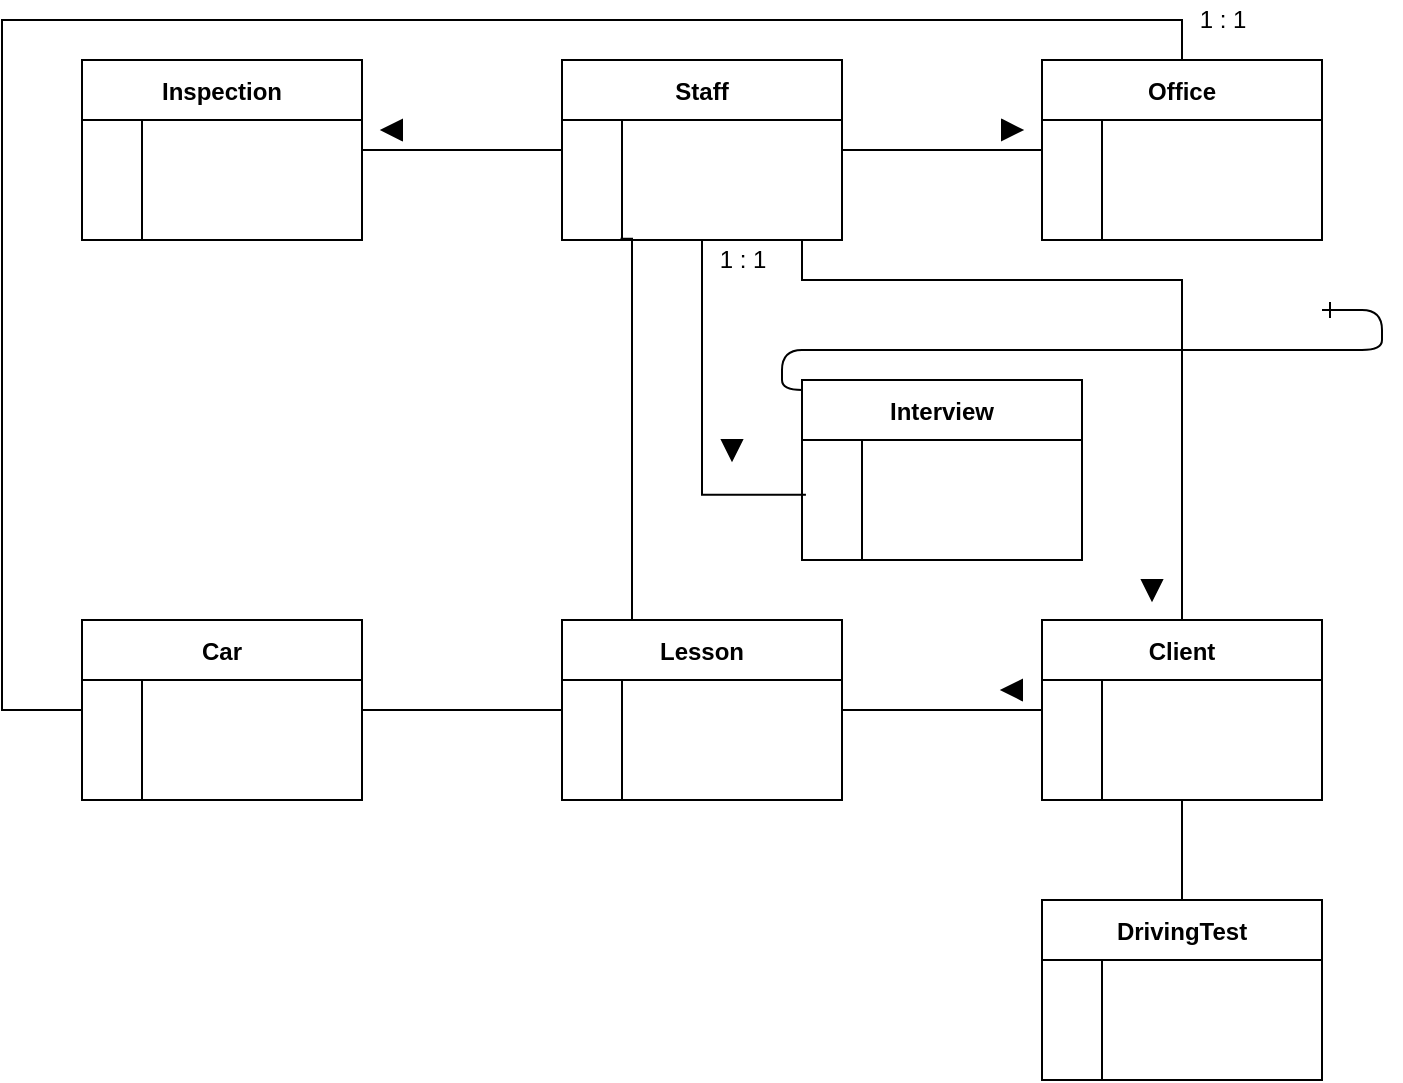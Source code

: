 <mxfile version="14.0.1" type="github">
  <diagram id="R2lEEEUBdFMjLlhIrx00" name="Page-1">
    <mxGraphModel dx="1038" dy="548" grid="1" gridSize="10" guides="1" tooltips="1" connect="1" arrows="1" fold="1" page="1" pageScale="1" pageWidth="850" pageHeight="1100" math="0" shadow="0" extFonts="Permanent Marker^https://fonts.googleapis.com/css?family=Permanent+Marker">
      <root>
        <mxCell id="0" />
        <mxCell id="1" parent="0" />
        <mxCell id="C-vyLk0tnHw3VtMMgP7b-12" value="" style="edgeStyle=entityRelationEdgeStyle;endArrow=ERzeroToMany;startArrow=ERone;endFill=1;startFill=0;" parent="1" target="C-vyLk0tnHw3VtMMgP7b-17" edge="1">
          <mxGeometry width="100" height="100" relative="1" as="geometry">
            <mxPoint x="700" y="165" as="sourcePoint" />
            <mxPoint x="460" y="205" as="targetPoint" />
          </mxGeometry>
        </mxCell>
        <mxCell id="95mtV3WKHOGAhBDc5iSU-59" style="edgeStyle=orthogonalEdgeStyle;rounded=0;orthogonalLoop=1;jettySize=auto;html=1;endArrow=none;endFill=0;" edge="1" parent="1" source="C-vyLk0tnHw3VtMMgP7b-23" target="95mtV3WKHOGAhBDc5iSU-9">
          <mxGeometry relative="1" as="geometry" />
        </mxCell>
        <mxCell id="C-vyLk0tnHw3VtMMgP7b-23" value="Inspection" style="shape=table;startSize=30;container=1;collapsible=1;childLayout=tableLayout;fixedRows=1;rowLines=0;fontStyle=1;align=center;resizeLast=1;" parent="1" vertex="1">
          <mxGeometry x="80" y="40" width="140" height="90" as="geometry" />
        </mxCell>
        <mxCell id="C-vyLk0tnHw3VtMMgP7b-27" value="" style="shape=partialRectangle;collapsible=0;dropTarget=0;pointerEvents=0;fillColor=none;points=[[0,0.5],[1,0.5]];portConstraint=eastwest;top=0;left=0;right=0;bottom=0;" parent="C-vyLk0tnHw3VtMMgP7b-23" vertex="1">
          <mxGeometry y="30" width="140" height="30" as="geometry" />
        </mxCell>
        <mxCell id="C-vyLk0tnHw3VtMMgP7b-28" value="" style="shape=partialRectangle;overflow=hidden;connectable=0;fillColor=none;top=0;left=0;bottom=0;right=0;" parent="C-vyLk0tnHw3VtMMgP7b-27" vertex="1">
          <mxGeometry width="30" height="30" as="geometry" />
        </mxCell>
        <mxCell id="C-vyLk0tnHw3VtMMgP7b-29" value="" style="shape=partialRectangle;overflow=hidden;connectable=0;fillColor=none;top=0;left=0;bottom=0;right=0;align=left;spacingLeft=6;" parent="C-vyLk0tnHw3VtMMgP7b-27" vertex="1">
          <mxGeometry x="30" width="110" height="30" as="geometry" />
        </mxCell>
        <mxCell id="C-vyLk0tnHw3VtMMgP7b-24" value="" style="shape=partialRectangle;collapsible=0;dropTarget=0;pointerEvents=0;fillColor=none;points=[[0,0.5],[1,0.5]];portConstraint=eastwest;top=0;left=0;right=0;bottom=1;" parent="C-vyLk0tnHw3VtMMgP7b-23" vertex="1">
          <mxGeometry y="60" width="140" height="30" as="geometry" />
        </mxCell>
        <mxCell id="C-vyLk0tnHw3VtMMgP7b-25" value="" style="shape=partialRectangle;overflow=hidden;connectable=0;fillColor=none;top=0;left=0;bottom=0;right=0;fontStyle=1;" parent="C-vyLk0tnHw3VtMMgP7b-24" vertex="1">
          <mxGeometry width="30" height="30" as="geometry" />
        </mxCell>
        <mxCell id="C-vyLk0tnHw3VtMMgP7b-26" value="" style="shape=partialRectangle;overflow=hidden;connectable=0;fillColor=none;top=0;left=0;bottom=0;right=0;align=left;spacingLeft=6;fontStyle=5;" parent="C-vyLk0tnHw3VtMMgP7b-24" vertex="1">
          <mxGeometry x="30" width="110" height="30" as="geometry" />
        </mxCell>
        <mxCell id="95mtV3WKHOGAhBDc5iSU-66" style="edgeStyle=orthogonalEdgeStyle;rounded=0;orthogonalLoop=1;jettySize=auto;html=1;entryX=0.014;entryY=-0.087;entryDx=0;entryDy=0;entryPerimeter=0;endArrow=none;endFill=0;" edge="1" parent="1" source="95mtV3WKHOGAhBDc5iSU-8" target="95mtV3WKHOGAhBDc5iSU-33">
          <mxGeometry relative="1" as="geometry" />
        </mxCell>
        <mxCell id="95mtV3WKHOGAhBDc5iSU-8" value="Staff" style="shape=table;startSize=30;container=1;collapsible=1;childLayout=tableLayout;fixedRows=1;rowLines=0;fontStyle=1;align=center;resizeLast=1;" vertex="1" parent="1">
          <mxGeometry x="320" y="40" width="140" height="90" as="geometry" />
        </mxCell>
        <mxCell id="95mtV3WKHOGAhBDc5iSU-9" value="" style="shape=partialRectangle;collapsible=0;dropTarget=0;pointerEvents=0;fillColor=none;points=[[0,0.5],[1,0.5]];portConstraint=eastwest;top=0;left=0;right=0;bottom=0;" vertex="1" parent="95mtV3WKHOGAhBDc5iSU-8">
          <mxGeometry y="30" width="140" height="30" as="geometry" />
        </mxCell>
        <mxCell id="95mtV3WKHOGAhBDc5iSU-10" value="" style="shape=partialRectangle;overflow=hidden;connectable=0;fillColor=none;top=0;left=0;bottom=0;right=0;" vertex="1" parent="95mtV3WKHOGAhBDc5iSU-9">
          <mxGeometry width="30" height="30" as="geometry" />
        </mxCell>
        <mxCell id="95mtV3WKHOGAhBDc5iSU-11" value="" style="shape=partialRectangle;overflow=hidden;connectable=0;fillColor=none;top=0;left=0;bottom=0;right=0;align=left;spacingLeft=6;" vertex="1" parent="95mtV3WKHOGAhBDc5iSU-9">
          <mxGeometry x="30" width="110" height="30" as="geometry" />
        </mxCell>
        <mxCell id="95mtV3WKHOGAhBDc5iSU-12" value="" style="shape=partialRectangle;collapsible=0;dropTarget=0;pointerEvents=0;fillColor=none;points=[[0,0.5],[1,0.5]];portConstraint=eastwest;top=0;left=0;right=0;bottom=1;" vertex="1" parent="95mtV3WKHOGAhBDc5iSU-8">
          <mxGeometry y="60" width="140" height="30" as="geometry" />
        </mxCell>
        <mxCell id="95mtV3WKHOGAhBDc5iSU-13" value="" style="shape=partialRectangle;overflow=hidden;connectable=0;fillColor=none;top=0;left=0;bottom=0;right=0;fontStyle=1;" vertex="1" parent="95mtV3WKHOGAhBDc5iSU-12">
          <mxGeometry width="30" height="30" as="geometry" />
        </mxCell>
        <mxCell id="95mtV3WKHOGAhBDc5iSU-14" value="" style="shape=partialRectangle;overflow=hidden;connectable=0;fillColor=none;top=0;left=0;bottom=0;right=0;align=left;spacingLeft=6;fontStyle=5;" vertex="1" parent="95mtV3WKHOGAhBDc5iSU-12">
          <mxGeometry x="30" width="110" height="30" as="geometry" />
        </mxCell>
        <mxCell id="95mtV3WKHOGAhBDc5iSU-57" style="edgeStyle=orthogonalEdgeStyle;rounded=0;orthogonalLoop=1;jettySize=auto;html=1;endArrow=none;endFill=0;" edge="1" parent="1" source="95mtV3WKHOGAhBDc5iSU-15" target="95mtV3WKHOGAhBDc5iSU-36">
          <mxGeometry relative="1" as="geometry">
            <mxPoint x="630" y="30" as="targetPoint" />
            <Array as="points">
              <mxPoint x="40" y="365" />
              <mxPoint x="40" y="20" />
              <mxPoint x="630" y="20" />
            </Array>
          </mxGeometry>
        </mxCell>
        <mxCell id="95mtV3WKHOGAhBDc5iSU-15" value="Car" style="shape=table;startSize=30;container=1;collapsible=1;childLayout=tableLayout;fixedRows=1;rowLines=0;fontStyle=1;align=center;resizeLast=1;" vertex="1" parent="1">
          <mxGeometry x="80" y="320" width="140" height="90" as="geometry" />
        </mxCell>
        <mxCell id="95mtV3WKHOGAhBDc5iSU-16" value="" style="shape=partialRectangle;collapsible=0;dropTarget=0;pointerEvents=0;fillColor=none;points=[[0,0.5],[1,0.5]];portConstraint=eastwest;top=0;left=0;right=0;bottom=0;" vertex="1" parent="95mtV3WKHOGAhBDc5iSU-15">
          <mxGeometry y="30" width="140" height="30" as="geometry" />
        </mxCell>
        <mxCell id="95mtV3WKHOGAhBDc5iSU-17" value="" style="shape=partialRectangle;overflow=hidden;connectable=0;fillColor=none;top=0;left=0;bottom=0;right=0;" vertex="1" parent="95mtV3WKHOGAhBDc5iSU-16">
          <mxGeometry width="30" height="30" as="geometry" />
        </mxCell>
        <mxCell id="95mtV3WKHOGAhBDc5iSU-18" value="" style="shape=partialRectangle;overflow=hidden;connectable=0;fillColor=none;top=0;left=0;bottom=0;right=0;align=left;spacingLeft=6;" vertex="1" parent="95mtV3WKHOGAhBDc5iSU-16">
          <mxGeometry x="30" width="110" height="30" as="geometry" />
        </mxCell>
        <mxCell id="95mtV3WKHOGAhBDc5iSU-19" value="" style="shape=partialRectangle;collapsible=0;dropTarget=0;pointerEvents=0;fillColor=none;points=[[0,0.5],[1,0.5]];portConstraint=eastwest;top=0;left=0;right=0;bottom=1;" vertex="1" parent="95mtV3WKHOGAhBDc5iSU-15">
          <mxGeometry y="60" width="140" height="30" as="geometry" />
        </mxCell>
        <mxCell id="95mtV3WKHOGAhBDc5iSU-20" value="" style="shape=partialRectangle;overflow=hidden;connectable=0;fillColor=none;top=0;left=0;bottom=0;right=0;fontStyle=1;" vertex="1" parent="95mtV3WKHOGAhBDc5iSU-19">
          <mxGeometry width="30" height="30" as="geometry" />
        </mxCell>
        <mxCell id="95mtV3WKHOGAhBDc5iSU-21" value="" style="shape=partialRectangle;overflow=hidden;connectable=0;fillColor=none;top=0;left=0;bottom=0;right=0;align=left;spacingLeft=6;fontStyle=5;" vertex="1" parent="95mtV3WKHOGAhBDc5iSU-19">
          <mxGeometry x="30" width="110" height="30" as="geometry" />
        </mxCell>
        <mxCell id="95mtV3WKHOGAhBDc5iSU-67" style="edgeStyle=orthogonalEdgeStyle;rounded=0;orthogonalLoop=1;jettySize=auto;html=1;exitX=0.25;exitY=0;exitDx=0;exitDy=0;entryX=0.209;entryY=0.98;entryDx=0;entryDy=0;entryPerimeter=0;endArrow=none;endFill=0;" edge="1" parent="1" source="95mtV3WKHOGAhBDc5iSU-22" target="95mtV3WKHOGAhBDc5iSU-12">
          <mxGeometry relative="1" as="geometry">
            <Array as="points">
              <mxPoint x="355" y="129" />
            </Array>
          </mxGeometry>
        </mxCell>
        <mxCell id="95mtV3WKHOGAhBDc5iSU-22" value="Lesson" style="shape=table;startSize=30;container=1;collapsible=1;childLayout=tableLayout;fixedRows=1;rowLines=0;fontStyle=1;align=center;resizeLast=1;" vertex="1" parent="1">
          <mxGeometry x="320" y="320" width="140" height="90" as="geometry" />
        </mxCell>
        <mxCell id="95mtV3WKHOGAhBDc5iSU-23" value="" style="shape=partialRectangle;collapsible=0;dropTarget=0;pointerEvents=0;fillColor=none;points=[[0,0.5],[1,0.5]];portConstraint=eastwest;top=0;left=0;right=0;bottom=0;" vertex="1" parent="95mtV3WKHOGAhBDc5iSU-22">
          <mxGeometry y="30" width="140" height="30" as="geometry" />
        </mxCell>
        <mxCell id="95mtV3WKHOGAhBDc5iSU-24" value="" style="shape=partialRectangle;overflow=hidden;connectable=0;fillColor=none;top=0;left=0;bottom=0;right=0;" vertex="1" parent="95mtV3WKHOGAhBDc5iSU-23">
          <mxGeometry width="30" height="30" as="geometry" />
        </mxCell>
        <mxCell id="95mtV3WKHOGAhBDc5iSU-25" value="" style="shape=partialRectangle;overflow=hidden;connectable=0;fillColor=none;top=0;left=0;bottom=0;right=0;align=left;spacingLeft=6;" vertex="1" parent="95mtV3WKHOGAhBDc5iSU-23">
          <mxGeometry x="30" width="110" height="30" as="geometry" />
        </mxCell>
        <mxCell id="95mtV3WKHOGAhBDc5iSU-26" value="" style="shape=partialRectangle;collapsible=0;dropTarget=0;pointerEvents=0;fillColor=none;points=[[0,0.5],[1,0.5]];portConstraint=eastwest;top=0;left=0;right=0;bottom=1;" vertex="1" parent="95mtV3WKHOGAhBDc5iSU-22">
          <mxGeometry y="60" width="140" height="30" as="geometry" />
        </mxCell>
        <mxCell id="95mtV3WKHOGAhBDc5iSU-27" value="" style="shape=partialRectangle;overflow=hidden;connectable=0;fillColor=none;top=0;left=0;bottom=0;right=0;fontStyle=1;" vertex="1" parent="95mtV3WKHOGAhBDc5iSU-26">
          <mxGeometry width="30" height="30" as="geometry" />
        </mxCell>
        <mxCell id="95mtV3WKHOGAhBDc5iSU-28" value="" style="shape=partialRectangle;overflow=hidden;connectable=0;fillColor=none;top=0;left=0;bottom=0;right=0;align=left;spacingLeft=6;fontStyle=5;" vertex="1" parent="95mtV3WKHOGAhBDc5iSU-26">
          <mxGeometry x="30" width="110" height="30" as="geometry" />
        </mxCell>
        <mxCell id="95mtV3WKHOGAhBDc5iSU-29" value="Interview" style="shape=table;startSize=30;container=1;collapsible=1;childLayout=tableLayout;fixedRows=1;rowLines=0;fontStyle=1;align=center;resizeLast=1;" vertex="1" parent="1">
          <mxGeometry x="440" y="200" width="140" height="90" as="geometry" />
        </mxCell>
        <mxCell id="95mtV3WKHOGAhBDc5iSU-30" value="" style="shape=partialRectangle;collapsible=0;dropTarget=0;pointerEvents=0;fillColor=none;points=[[0,0.5],[1,0.5]];portConstraint=eastwest;top=0;left=0;right=0;bottom=0;" vertex="1" parent="95mtV3WKHOGAhBDc5iSU-29">
          <mxGeometry y="30" width="140" height="30" as="geometry" />
        </mxCell>
        <mxCell id="95mtV3WKHOGAhBDc5iSU-31" value="" style="shape=partialRectangle;overflow=hidden;connectable=0;fillColor=none;top=0;left=0;bottom=0;right=0;" vertex="1" parent="95mtV3WKHOGAhBDc5iSU-30">
          <mxGeometry width="30" height="30" as="geometry" />
        </mxCell>
        <mxCell id="95mtV3WKHOGAhBDc5iSU-32" value="" style="shape=partialRectangle;overflow=hidden;connectable=0;fillColor=none;top=0;left=0;bottom=0;right=0;align=left;spacingLeft=6;" vertex="1" parent="95mtV3WKHOGAhBDc5iSU-30">
          <mxGeometry x="30" width="110" height="30" as="geometry" />
        </mxCell>
        <mxCell id="95mtV3WKHOGAhBDc5iSU-33" value="" style="shape=partialRectangle;collapsible=0;dropTarget=0;pointerEvents=0;fillColor=none;points=[[0,0.5],[1,0.5]];portConstraint=eastwest;top=0;left=0;right=0;bottom=1;" vertex="1" parent="95mtV3WKHOGAhBDc5iSU-29">
          <mxGeometry y="60" width="140" height="30" as="geometry" />
        </mxCell>
        <mxCell id="95mtV3WKHOGAhBDc5iSU-34" value="" style="shape=partialRectangle;overflow=hidden;connectable=0;fillColor=none;top=0;left=0;bottom=0;right=0;fontStyle=1;" vertex="1" parent="95mtV3WKHOGAhBDc5iSU-33">
          <mxGeometry width="30" height="30" as="geometry" />
        </mxCell>
        <mxCell id="95mtV3WKHOGAhBDc5iSU-35" value="" style="shape=partialRectangle;overflow=hidden;connectable=0;fillColor=none;top=0;left=0;bottom=0;right=0;align=left;spacingLeft=6;fontStyle=5;" vertex="1" parent="95mtV3WKHOGAhBDc5iSU-33">
          <mxGeometry x="30" width="110" height="30" as="geometry" />
        </mxCell>
        <mxCell id="95mtV3WKHOGAhBDc5iSU-36" value="Office" style="shape=table;startSize=30;container=1;collapsible=1;childLayout=tableLayout;fixedRows=1;rowLines=0;fontStyle=1;align=center;resizeLast=1;" vertex="1" parent="1">
          <mxGeometry x="560" y="40" width="140" height="90" as="geometry" />
        </mxCell>
        <mxCell id="95mtV3WKHOGAhBDc5iSU-37" value="" style="shape=partialRectangle;collapsible=0;dropTarget=0;pointerEvents=0;fillColor=none;points=[[0,0.5],[1,0.5]];portConstraint=eastwest;top=0;left=0;right=0;bottom=0;" vertex="1" parent="95mtV3WKHOGAhBDc5iSU-36">
          <mxGeometry y="30" width="140" height="30" as="geometry" />
        </mxCell>
        <mxCell id="95mtV3WKHOGAhBDc5iSU-38" value="" style="shape=partialRectangle;overflow=hidden;connectable=0;fillColor=none;top=0;left=0;bottom=0;right=0;" vertex="1" parent="95mtV3WKHOGAhBDc5iSU-37">
          <mxGeometry width="30" height="30" as="geometry" />
        </mxCell>
        <mxCell id="95mtV3WKHOGAhBDc5iSU-39" value="" style="shape=partialRectangle;overflow=hidden;connectable=0;fillColor=none;top=0;left=0;bottom=0;right=0;align=left;spacingLeft=6;" vertex="1" parent="95mtV3WKHOGAhBDc5iSU-37">
          <mxGeometry x="30" width="110" height="30" as="geometry" />
        </mxCell>
        <mxCell id="95mtV3WKHOGAhBDc5iSU-40" value="" style="shape=partialRectangle;collapsible=0;dropTarget=0;pointerEvents=0;fillColor=none;points=[[0,0.5],[1,0.5]];portConstraint=eastwest;top=0;left=0;right=0;bottom=1;" vertex="1" parent="95mtV3WKHOGAhBDc5iSU-36">
          <mxGeometry y="60" width="140" height="30" as="geometry" />
        </mxCell>
        <mxCell id="95mtV3WKHOGAhBDc5iSU-41" value="" style="shape=partialRectangle;overflow=hidden;connectable=0;fillColor=none;top=0;left=0;bottom=0;right=0;fontStyle=1;" vertex="1" parent="95mtV3WKHOGAhBDc5iSU-40">
          <mxGeometry width="30" height="30" as="geometry" />
        </mxCell>
        <mxCell id="95mtV3WKHOGAhBDc5iSU-42" value="" style="shape=partialRectangle;overflow=hidden;connectable=0;fillColor=none;top=0;left=0;bottom=0;right=0;align=left;spacingLeft=6;fontStyle=5;" vertex="1" parent="95mtV3WKHOGAhBDc5iSU-40">
          <mxGeometry x="30" width="110" height="30" as="geometry" />
        </mxCell>
        <mxCell id="95mtV3WKHOGAhBDc5iSU-63" style="edgeStyle=orthogonalEdgeStyle;rounded=0;orthogonalLoop=1;jettySize=auto;html=1;entryX=0.5;entryY=0;entryDx=0;entryDy=0;endArrow=none;endFill=0;" edge="1" parent="1" source="95mtV3WKHOGAhBDc5iSU-43" target="95mtV3WKHOGAhBDc5iSU-50">
          <mxGeometry relative="1" as="geometry" />
        </mxCell>
        <mxCell id="95mtV3WKHOGAhBDc5iSU-43" value="Client" style="shape=table;startSize=30;container=1;collapsible=1;childLayout=tableLayout;fixedRows=1;rowLines=0;fontStyle=1;align=center;resizeLast=1;" vertex="1" parent="1">
          <mxGeometry x="560" y="320" width="140" height="90" as="geometry" />
        </mxCell>
        <mxCell id="95mtV3WKHOGAhBDc5iSU-44" value="" style="shape=partialRectangle;collapsible=0;dropTarget=0;pointerEvents=0;fillColor=none;points=[[0,0.5],[1,0.5]];portConstraint=eastwest;top=0;left=0;right=0;bottom=0;" vertex="1" parent="95mtV3WKHOGAhBDc5iSU-43">
          <mxGeometry y="30" width="140" height="30" as="geometry" />
        </mxCell>
        <mxCell id="95mtV3WKHOGAhBDc5iSU-45" value="" style="shape=partialRectangle;overflow=hidden;connectable=0;fillColor=none;top=0;left=0;bottom=0;right=0;" vertex="1" parent="95mtV3WKHOGAhBDc5iSU-44">
          <mxGeometry width="30" height="30" as="geometry" />
        </mxCell>
        <mxCell id="95mtV3WKHOGAhBDc5iSU-46" value="" style="shape=partialRectangle;overflow=hidden;connectable=0;fillColor=none;top=0;left=0;bottom=0;right=0;align=left;spacingLeft=6;" vertex="1" parent="95mtV3WKHOGAhBDc5iSU-44">
          <mxGeometry x="30" width="110" height="30" as="geometry" />
        </mxCell>
        <mxCell id="95mtV3WKHOGAhBDc5iSU-47" value="" style="shape=partialRectangle;collapsible=0;dropTarget=0;pointerEvents=0;fillColor=none;points=[[0,0.5],[1,0.5]];portConstraint=eastwest;top=0;left=0;right=0;bottom=1;" vertex="1" parent="95mtV3WKHOGAhBDc5iSU-43">
          <mxGeometry y="60" width="140" height="30" as="geometry" />
        </mxCell>
        <mxCell id="95mtV3WKHOGAhBDc5iSU-48" value="" style="shape=partialRectangle;overflow=hidden;connectable=0;fillColor=none;top=0;left=0;bottom=0;right=0;fontStyle=1;" vertex="1" parent="95mtV3WKHOGAhBDc5iSU-47">
          <mxGeometry width="30" height="30" as="geometry" />
        </mxCell>
        <mxCell id="95mtV3WKHOGAhBDc5iSU-49" value="" style="shape=partialRectangle;overflow=hidden;connectable=0;fillColor=none;top=0;left=0;bottom=0;right=0;align=left;spacingLeft=6;fontStyle=5;" vertex="1" parent="95mtV3WKHOGAhBDc5iSU-47">
          <mxGeometry x="30" width="110" height="30" as="geometry" />
        </mxCell>
        <mxCell id="95mtV3WKHOGAhBDc5iSU-50" value="DrivingTest" style="shape=table;startSize=30;container=1;collapsible=1;childLayout=tableLayout;fixedRows=1;rowLines=0;fontStyle=1;align=center;resizeLast=1;" vertex="1" parent="1">
          <mxGeometry x="560" y="460" width="140" height="90" as="geometry" />
        </mxCell>
        <mxCell id="95mtV3WKHOGAhBDc5iSU-51" value="" style="shape=partialRectangle;collapsible=0;dropTarget=0;pointerEvents=0;fillColor=none;points=[[0,0.5],[1,0.5]];portConstraint=eastwest;top=0;left=0;right=0;bottom=0;" vertex="1" parent="95mtV3WKHOGAhBDc5iSU-50">
          <mxGeometry y="30" width="140" height="30" as="geometry" />
        </mxCell>
        <mxCell id="95mtV3WKHOGAhBDc5iSU-52" value="" style="shape=partialRectangle;overflow=hidden;connectable=0;fillColor=none;top=0;left=0;bottom=0;right=0;" vertex="1" parent="95mtV3WKHOGAhBDc5iSU-51">
          <mxGeometry width="30" height="30" as="geometry" />
        </mxCell>
        <mxCell id="95mtV3WKHOGAhBDc5iSU-53" value="" style="shape=partialRectangle;overflow=hidden;connectable=0;fillColor=none;top=0;left=0;bottom=0;right=0;align=left;spacingLeft=6;" vertex="1" parent="95mtV3WKHOGAhBDc5iSU-51">
          <mxGeometry x="30" width="110" height="30" as="geometry" />
        </mxCell>
        <mxCell id="95mtV3WKHOGAhBDc5iSU-54" value="" style="shape=partialRectangle;collapsible=0;dropTarget=0;pointerEvents=0;fillColor=none;points=[[0,0.5],[1,0.5]];portConstraint=eastwest;top=0;left=0;right=0;bottom=1;" vertex="1" parent="95mtV3WKHOGAhBDc5iSU-50">
          <mxGeometry y="60" width="140" height="30" as="geometry" />
        </mxCell>
        <mxCell id="95mtV3WKHOGAhBDc5iSU-55" value="" style="shape=partialRectangle;overflow=hidden;connectable=0;fillColor=none;top=0;left=0;bottom=0;right=0;fontStyle=1;" vertex="1" parent="95mtV3WKHOGAhBDc5iSU-54">
          <mxGeometry width="30" height="30" as="geometry" />
        </mxCell>
        <mxCell id="95mtV3WKHOGAhBDc5iSU-56" value="" style="shape=partialRectangle;overflow=hidden;connectable=0;fillColor=none;top=0;left=0;bottom=0;right=0;align=left;spacingLeft=6;fontStyle=5;" vertex="1" parent="95mtV3WKHOGAhBDc5iSU-54">
          <mxGeometry x="30" width="110" height="30" as="geometry" />
        </mxCell>
        <mxCell id="95mtV3WKHOGAhBDc5iSU-58" value="1 : 1" style="text;html=1;align=center;verticalAlign=middle;resizable=0;points=[];autosize=1;" vertex="1" parent="1">
          <mxGeometry x="630" y="10" width="40" height="20" as="geometry" />
        </mxCell>
        <mxCell id="95mtV3WKHOGAhBDc5iSU-61" style="edgeStyle=orthogonalEdgeStyle;rounded=0;orthogonalLoop=1;jettySize=auto;html=1;endArrow=none;endFill=0;" edge="1" parent="1" source="95mtV3WKHOGAhBDc5iSU-9" target="95mtV3WKHOGAhBDc5iSU-37">
          <mxGeometry relative="1" as="geometry" />
        </mxCell>
        <mxCell id="95mtV3WKHOGAhBDc5iSU-65" style="edgeStyle=orthogonalEdgeStyle;rounded=0;orthogonalLoop=1;jettySize=auto;html=1;endArrow=none;endFill=0;" edge="1" parent="1" source="95mtV3WKHOGAhBDc5iSU-12" target="95mtV3WKHOGAhBDc5iSU-43">
          <mxGeometry relative="1" as="geometry">
            <Array as="points">
              <mxPoint x="440" y="150" />
              <mxPoint x="630" y="150" />
            </Array>
          </mxGeometry>
        </mxCell>
        <mxCell id="95mtV3WKHOGAhBDc5iSU-68" style="edgeStyle=orthogonalEdgeStyle;rounded=0;orthogonalLoop=1;jettySize=auto;html=1;endArrow=none;endFill=0;" edge="1" parent="1" source="95mtV3WKHOGAhBDc5iSU-16" target="95mtV3WKHOGAhBDc5iSU-23">
          <mxGeometry relative="1" as="geometry" />
        </mxCell>
        <mxCell id="95mtV3WKHOGAhBDc5iSU-69" style="edgeStyle=orthogonalEdgeStyle;rounded=0;orthogonalLoop=1;jettySize=auto;html=1;entryX=0;entryY=0.5;entryDx=0;entryDy=0;endArrow=none;endFill=0;" edge="1" parent="1" source="95mtV3WKHOGAhBDc5iSU-23" target="95mtV3WKHOGAhBDc5iSU-44">
          <mxGeometry relative="1" as="geometry" />
        </mxCell>
        <mxCell id="95mtV3WKHOGAhBDc5iSU-70" value="1 : 1" style="text;html=1;align=center;verticalAlign=middle;resizable=0;points=[];autosize=1;" vertex="1" parent="1">
          <mxGeometry x="390" y="130" width="40" height="20" as="geometry" />
        </mxCell>
        <mxCell id="95mtV3WKHOGAhBDc5iSU-72" value="" style="triangle;whiteSpace=wrap;html=1;fillColor=#000000;" vertex="1" parent="1">
          <mxGeometry x="540" y="70" width="10" height="10" as="geometry" />
        </mxCell>
        <mxCell id="95mtV3WKHOGAhBDc5iSU-73" value="" style="triangle;whiteSpace=wrap;html=1;fillColor=#000000;portConstraintRotation=0;rotation=-180;" vertex="1" parent="1">
          <mxGeometry x="230" y="70" width="10" height="10" as="geometry" />
        </mxCell>
        <mxCell id="95mtV3WKHOGAhBDc5iSU-74" value="" style="triangle;whiteSpace=wrap;html=1;fillColor=#000000;rotation=90;" vertex="1" parent="1">
          <mxGeometry x="400" y="230" width="10" height="10" as="geometry" />
        </mxCell>
        <mxCell id="95mtV3WKHOGAhBDc5iSU-75" value="" style="triangle;whiteSpace=wrap;html=1;fillColor=#000000;rotation=90;" vertex="1" parent="1">
          <mxGeometry x="610" y="300" width="10" height="10" as="geometry" />
        </mxCell>
        <mxCell id="95mtV3WKHOGAhBDc5iSU-76" value="" style="triangle;whiteSpace=wrap;html=1;fillColor=#000000;portConstraintRotation=0;rotation=-180;" vertex="1" parent="1">
          <mxGeometry x="540" y="350" width="10" height="10" as="geometry" />
        </mxCell>
      </root>
    </mxGraphModel>
  </diagram>
</mxfile>
